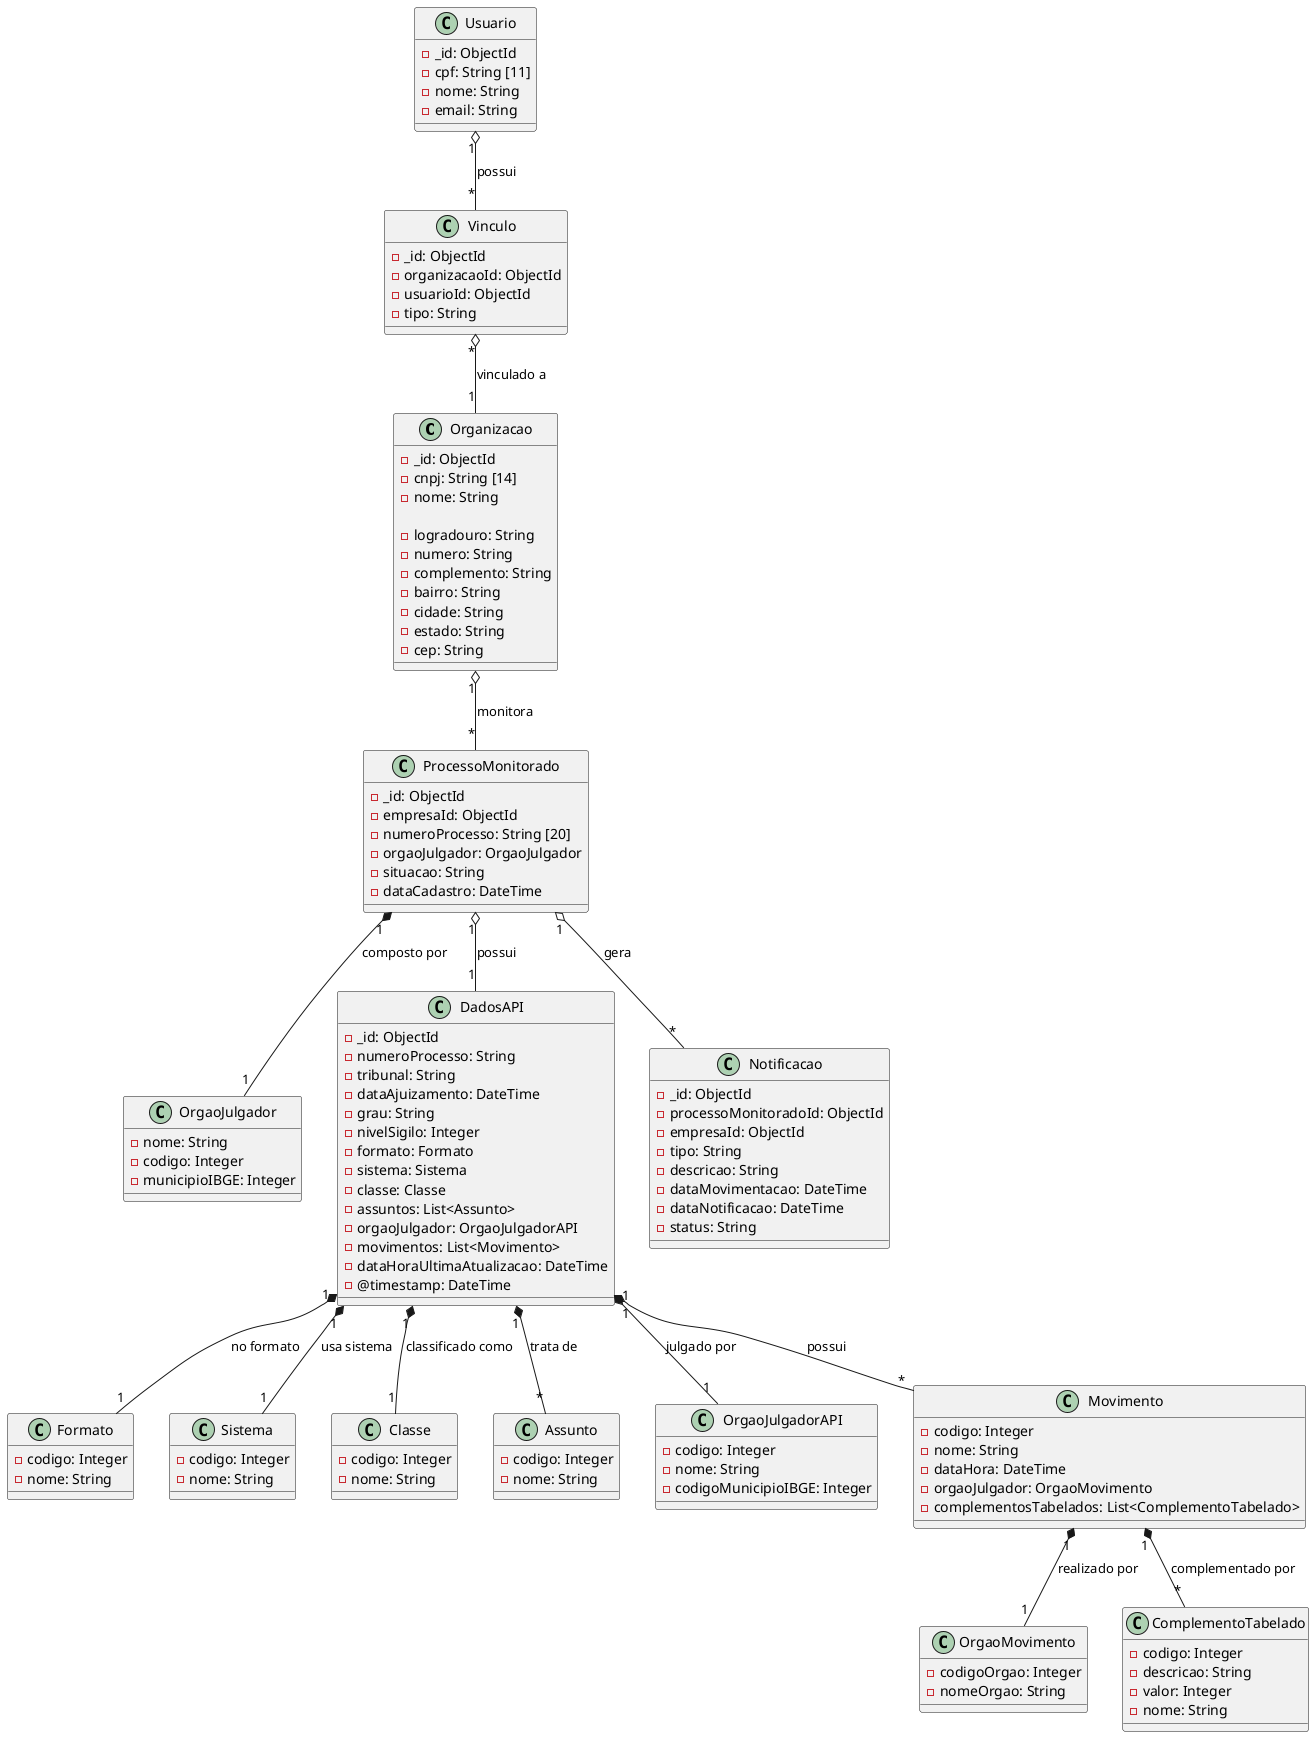 @startuml CNJ Push Notification
' title CNJ Push Notification

class Organizacao {
  - _id: ObjectId
  - cnpj: String [14]
  - nome: String

  - logradouro: String
  - numero: String
  - complemento: String
  - bairro: String
  - cidade: String
  - estado: String
  - cep: String
}

class Vinculo {
  - _id: ObjectId
  - organizacaoId: ObjectId
  - usuarioId: ObjectId
  - tipo: String
}

class Usuario {
  - _id: ObjectId
  - cpf: String [11]
  - nome: String
  - email: String
}

Usuario "1" o-- "*" Vinculo : possui
Vinculo "*" o-- "1" Organizacao : vinculado a

class ProcessoMonitorado {
  - _id: ObjectId
  - empresaId: ObjectId
  - numeroProcesso: String [20]
  - orgaoJulgador: OrgaoJulgador
  - situacao: String
  - dataCadastro: DateTime
}

class OrgaoJulgador {
  - nome: String
  - codigo: Integer
  - municipioIBGE: Integer
}

class DadosAPI {
  - _id: ObjectId
  - numeroProcesso: String
  - tribunal: String
  - dataAjuizamento: DateTime
  - grau: String
  - nivelSigilo: Integer
  - formato: Formato
  - sistema: Sistema
  - classe: Classe
  - assuntos: List<Assunto>
  - orgaoJulgador: OrgaoJulgadorAPI
  - movimentos: List<Movimento>
  - dataHoraUltimaAtualizacao: DateTime
  - @timestamp: DateTime
}

class Formato {
  - codigo: Integer
  - nome: String
}

class Sistema {
  - codigo: Integer
  - nome: String
}

class Classe {
  - codigo: Integer
  - nome: String
}

class Assunto {
  - codigo: Integer
  - nome: String
}

class OrgaoJulgadorAPI {
  - codigo: Integer
  - nome: String
  - codigoMunicipioIBGE: Integer
}

class Movimento {
  - codigo: Integer
  - nome: String
  - dataHora: DateTime
  - orgaoJulgador: OrgaoMovimento
  - complementosTabelados: List<ComplementoTabelado>
}

class OrgaoMovimento {
  - codigoOrgao: Integer
  - nomeOrgao: String
}

class ComplementoTabelado {
  - codigo: Integer
  - descricao: String
  - valor: Integer
  - nome: String
}

class Notificacao {
  - _id: ObjectId
  - processoMonitoradoId: ObjectId
  - empresaId: ObjectId
  - tipo: String
  - descricao: String
  - dataMovimentacao: DateTime
  - dataNotificacao: DateTime
  - status: String
}

' Relacionamentos

Organizacao "1" o-- "*" ProcessoMonitorado : monitora

ProcessoMonitorado "1" *-- "1" OrgaoJulgador : composto por
ProcessoMonitorado "1" o-- "1" DadosAPI : possui
ProcessoMonitorado "1" o-- "*" Notificacao : gera

DadosAPI "1" *-- "*" Movimento : possui
DadosAPI "1" *-- "1" OrgaoJulgadorAPI : julgado por
Movimento "1" *-- "*" ComplementoTabelado : complementado por
Movimento "1" *-- "1" OrgaoMovimento : realizado por

DadosAPI "1" *-- "1" Formato : no formato
DadosAPI "1" *-- "1" Sistema : usa sistema
DadosAPI "1" *-- "1" Classe : classificado como
DadosAPI "1" *-- "*" Assunto : trata de

@enduml

